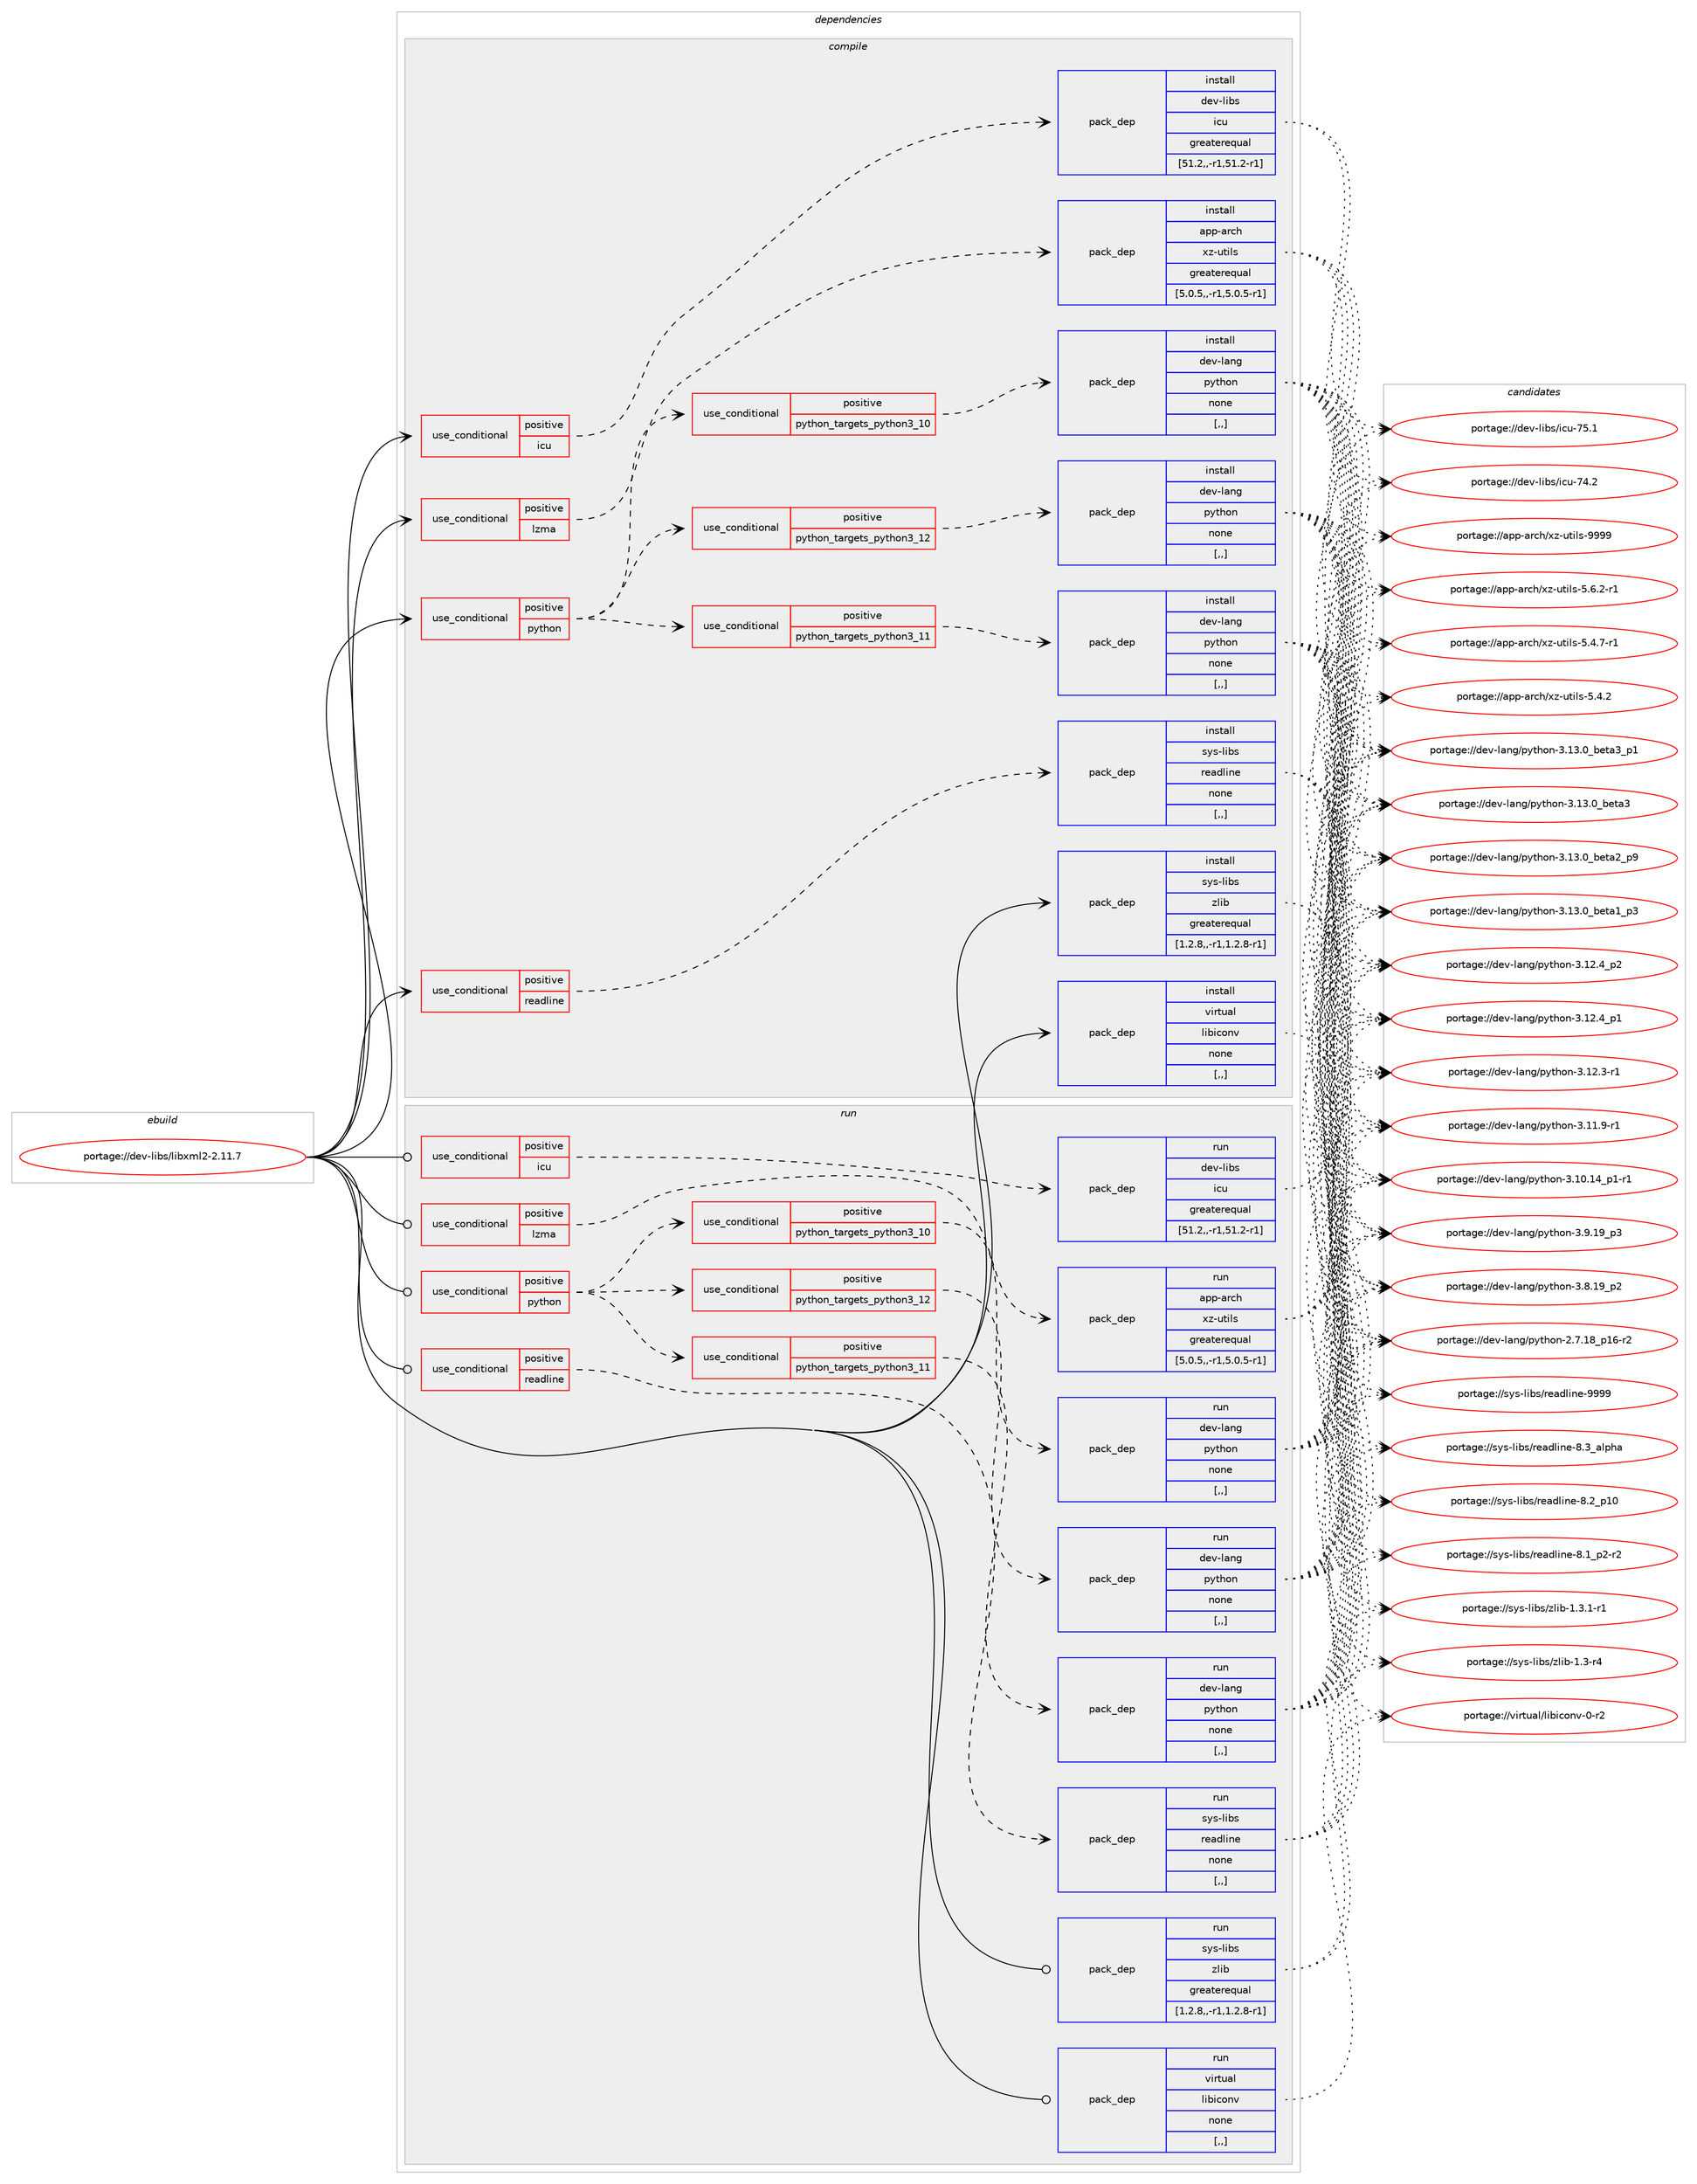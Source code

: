 digraph prolog {

# *************
# Graph options
# *************

newrank=true;
concentrate=true;
compound=true;
graph [rankdir=LR,fontname=Helvetica,fontsize=10,ranksep=1.5];#, ranksep=2.5, nodesep=0.2];
edge  [arrowhead=vee];
node  [fontname=Helvetica,fontsize=10];

# **********
# The ebuild
# **********

subgraph cluster_leftcol {
color=gray;
label=<<i>ebuild</i>>;
id [label="portage://dev-libs/libxml2-2.11.7", color=red, width=4, href="../dev-libs/libxml2-2.11.7.svg"];
}

# ****************
# The dependencies
# ****************

subgraph cluster_midcol {
color=gray;
label=<<i>dependencies</i>>;
subgraph cluster_compile {
fillcolor="#eeeeee";
style=filled;
label=<<i>compile</i>>;
subgraph cond27463 {
dependency111422 [label=<<TABLE BORDER="0" CELLBORDER="1" CELLSPACING="0" CELLPADDING="4"><TR><TD ROWSPAN="3" CELLPADDING="10">use_conditional</TD></TR><TR><TD>positive</TD></TR><TR><TD>icu</TD></TR></TABLE>>, shape=none, color=red];
subgraph pack82764 {
dependency111423 [label=<<TABLE BORDER="0" CELLBORDER="1" CELLSPACING="0" CELLPADDING="4" WIDTH="220"><TR><TD ROWSPAN="6" CELLPADDING="30">pack_dep</TD></TR><TR><TD WIDTH="110">install</TD></TR><TR><TD>dev-libs</TD></TR><TR><TD>icu</TD></TR><TR><TD>greaterequal</TD></TR><TR><TD>[51.2,,-r1,51.2-r1]</TD></TR></TABLE>>, shape=none, color=blue];
}
dependency111422:e -> dependency111423:w [weight=20,style="dashed",arrowhead="vee"];
}
id:e -> dependency111422:w [weight=20,style="solid",arrowhead="vee"];
subgraph cond27464 {
dependency111424 [label=<<TABLE BORDER="0" CELLBORDER="1" CELLSPACING="0" CELLPADDING="4"><TR><TD ROWSPAN="3" CELLPADDING="10">use_conditional</TD></TR><TR><TD>positive</TD></TR><TR><TD>lzma</TD></TR></TABLE>>, shape=none, color=red];
subgraph pack82765 {
dependency111425 [label=<<TABLE BORDER="0" CELLBORDER="1" CELLSPACING="0" CELLPADDING="4" WIDTH="220"><TR><TD ROWSPAN="6" CELLPADDING="30">pack_dep</TD></TR><TR><TD WIDTH="110">install</TD></TR><TR><TD>app-arch</TD></TR><TR><TD>xz-utils</TD></TR><TR><TD>greaterequal</TD></TR><TR><TD>[5.0.5,,-r1,5.0.5-r1]</TD></TR></TABLE>>, shape=none, color=blue];
}
dependency111424:e -> dependency111425:w [weight=20,style="dashed",arrowhead="vee"];
}
id:e -> dependency111424:w [weight=20,style="solid",arrowhead="vee"];
subgraph cond27465 {
dependency111426 [label=<<TABLE BORDER="0" CELLBORDER="1" CELLSPACING="0" CELLPADDING="4"><TR><TD ROWSPAN="3" CELLPADDING="10">use_conditional</TD></TR><TR><TD>positive</TD></TR><TR><TD>python</TD></TR></TABLE>>, shape=none, color=red];
subgraph cond27466 {
dependency111427 [label=<<TABLE BORDER="0" CELLBORDER="1" CELLSPACING="0" CELLPADDING="4"><TR><TD ROWSPAN="3" CELLPADDING="10">use_conditional</TD></TR><TR><TD>positive</TD></TR><TR><TD>python_targets_python3_10</TD></TR></TABLE>>, shape=none, color=red];
subgraph pack82766 {
dependency111428 [label=<<TABLE BORDER="0" CELLBORDER="1" CELLSPACING="0" CELLPADDING="4" WIDTH="220"><TR><TD ROWSPAN="6" CELLPADDING="30">pack_dep</TD></TR><TR><TD WIDTH="110">install</TD></TR><TR><TD>dev-lang</TD></TR><TR><TD>python</TD></TR><TR><TD>none</TD></TR><TR><TD>[,,]</TD></TR></TABLE>>, shape=none, color=blue];
}
dependency111427:e -> dependency111428:w [weight=20,style="dashed",arrowhead="vee"];
}
dependency111426:e -> dependency111427:w [weight=20,style="dashed",arrowhead="vee"];
subgraph cond27467 {
dependency111429 [label=<<TABLE BORDER="0" CELLBORDER="1" CELLSPACING="0" CELLPADDING="4"><TR><TD ROWSPAN="3" CELLPADDING="10">use_conditional</TD></TR><TR><TD>positive</TD></TR><TR><TD>python_targets_python3_11</TD></TR></TABLE>>, shape=none, color=red];
subgraph pack82767 {
dependency111430 [label=<<TABLE BORDER="0" CELLBORDER="1" CELLSPACING="0" CELLPADDING="4" WIDTH="220"><TR><TD ROWSPAN="6" CELLPADDING="30">pack_dep</TD></TR><TR><TD WIDTH="110">install</TD></TR><TR><TD>dev-lang</TD></TR><TR><TD>python</TD></TR><TR><TD>none</TD></TR><TR><TD>[,,]</TD></TR></TABLE>>, shape=none, color=blue];
}
dependency111429:e -> dependency111430:w [weight=20,style="dashed",arrowhead="vee"];
}
dependency111426:e -> dependency111429:w [weight=20,style="dashed",arrowhead="vee"];
subgraph cond27468 {
dependency111431 [label=<<TABLE BORDER="0" CELLBORDER="1" CELLSPACING="0" CELLPADDING="4"><TR><TD ROWSPAN="3" CELLPADDING="10">use_conditional</TD></TR><TR><TD>positive</TD></TR><TR><TD>python_targets_python3_12</TD></TR></TABLE>>, shape=none, color=red];
subgraph pack82768 {
dependency111432 [label=<<TABLE BORDER="0" CELLBORDER="1" CELLSPACING="0" CELLPADDING="4" WIDTH="220"><TR><TD ROWSPAN="6" CELLPADDING="30">pack_dep</TD></TR><TR><TD WIDTH="110">install</TD></TR><TR><TD>dev-lang</TD></TR><TR><TD>python</TD></TR><TR><TD>none</TD></TR><TR><TD>[,,]</TD></TR></TABLE>>, shape=none, color=blue];
}
dependency111431:e -> dependency111432:w [weight=20,style="dashed",arrowhead="vee"];
}
dependency111426:e -> dependency111431:w [weight=20,style="dashed",arrowhead="vee"];
}
id:e -> dependency111426:w [weight=20,style="solid",arrowhead="vee"];
subgraph cond27469 {
dependency111433 [label=<<TABLE BORDER="0" CELLBORDER="1" CELLSPACING="0" CELLPADDING="4"><TR><TD ROWSPAN="3" CELLPADDING="10">use_conditional</TD></TR><TR><TD>positive</TD></TR><TR><TD>readline</TD></TR></TABLE>>, shape=none, color=red];
subgraph pack82769 {
dependency111434 [label=<<TABLE BORDER="0" CELLBORDER="1" CELLSPACING="0" CELLPADDING="4" WIDTH="220"><TR><TD ROWSPAN="6" CELLPADDING="30">pack_dep</TD></TR><TR><TD WIDTH="110">install</TD></TR><TR><TD>sys-libs</TD></TR><TR><TD>readline</TD></TR><TR><TD>none</TD></TR><TR><TD>[,,]</TD></TR></TABLE>>, shape=none, color=blue];
}
dependency111433:e -> dependency111434:w [weight=20,style="dashed",arrowhead="vee"];
}
id:e -> dependency111433:w [weight=20,style="solid",arrowhead="vee"];
subgraph pack82770 {
dependency111435 [label=<<TABLE BORDER="0" CELLBORDER="1" CELLSPACING="0" CELLPADDING="4" WIDTH="220"><TR><TD ROWSPAN="6" CELLPADDING="30">pack_dep</TD></TR><TR><TD WIDTH="110">install</TD></TR><TR><TD>sys-libs</TD></TR><TR><TD>zlib</TD></TR><TR><TD>greaterequal</TD></TR><TR><TD>[1.2.8,,-r1,1.2.8-r1]</TD></TR></TABLE>>, shape=none, color=blue];
}
id:e -> dependency111435:w [weight=20,style="solid",arrowhead="vee"];
subgraph pack82771 {
dependency111436 [label=<<TABLE BORDER="0" CELLBORDER="1" CELLSPACING="0" CELLPADDING="4" WIDTH="220"><TR><TD ROWSPAN="6" CELLPADDING="30">pack_dep</TD></TR><TR><TD WIDTH="110">install</TD></TR><TR><TD>virtual</TD></TR><TR><TD>libiconv</TD></TR><TR><TD>none</TD></TR><TR><TD>[,,]</TD></TR></TABLE>>, shape=none, color=blue];
}
id:e -> dependency111436:w [weight=20,style="solid",arrowhead="vee"];
}
subgraph cluster_compileandrun {
fillcolor="#eeeeee";
style=filled;
label=<<i>compile and run</i>>;
}
subgraph cluster_run {
fillcolor="#eeeeee";
style=filled;
label=<<i>run</i>>;
subgraph cond27470 {
dependency111437 [label=<<TABLE BORDER="0" CELLBORDER="1" CELLSPACING="0" CELLPADDING="4"><TR><TD ROWSPAN="3" CELLPADDING="10">use_conditional</TD></TR><TR><TD>positive</TD></TR><TR><TD>icu</TD></TR></TABLE>>, shape=none, color=red];
subgraph pack82772 {
dependency111438 [label=<<TABLE BORDER="0" CELLBORDER="1" CELLSPACING="0" CELLPADDING="4" WIDTH="220"><TR><TD ROWSPAN="6" CELLPADDING="30">pack_dep</TD></TR><TR><TD WIDTH="110">run</TD></TR><TR><TD>dev-libs</TD></TR><TR><TD>icu</TD></TR><TR><TD>greaterequal</TD></TR><TR><TD>[51.2,,-r1,51.2-r1]</TD></TR></TABLE>>, shape=none, color=blue];
}
dependency111437:e -> dependency111438:w [weight=20,style="dashed",arrowhead="vee"];
}
id:e -> dependency111437:w [weight=20,style="solid",arrowhead="odot"];
subgraph cond27471 {
dependency111439 [label=<<TABLE BORDER="0" CELLBORDER="1" CELLSPACING="0" CELLPADDING="4"><TR><TD ROWSPAN="3" CELLPADDING="10">use_conditional</TD></TR><TR><TD>positive</TD></TR><TR><TD>lzma</TD></TR></TABLE>>, shape=none, color=red];
subgraph pack82773 {
dependency111440 [label=<<TABLE BORDER="0" CELLBORDER="1" CELLSPACING="0" CELLPADDING="4" WIDTH="220"><TR><TD ROWSPAN="6" CELLPADDING="30">pack_dep</TD></TR><TR><TD WIDTH="110">run</TD></TR><TR><TD>app-arch</TD></TR><TR><TD>xz-utils</TD></TR><TR><TD>greaterequal</TD></TR><TR><TD>[5.0.5,,-r1,5.0.5-r1]</TD></TR></TABLE>>, shape=none, color=blue];
}
dependency111439:e -> dependency111440:w [weight=20,style="dashed",arrowhead="vee"];
}
id:e -> dependency111439:w [weight=20,style="solid",arrowhead="odot"];
subgraph cond27472 {
dependency111441 [label=<<TABLE BORDER="0" CELLBORDER="1" CELLSPACING="0" CELLPADDING="4"><TR><TD ROWSPAN="3" CELLPADDING="10">use_conditional</TD></TR><TR><TD>positive</TD></TR><TR><TD>python</TD></TR></TABLE>>, shape=none, color=red];
subgraph cond27473 {
dependency111442 [label=<<TABLE BORDER="0" CELLBORDER="1" CELLSPACING="0" CELLPADDING="4"><TR><TD ROWSPAN="3" CELLPADDING="10">use_conditional</TD></TR><TR><TD>positive</TD></TR><TR><TD>python_targets_python3_10</TD></TR></TABLE>>, shape=none, color=red];
subgraph pack82774 {
dependency111443 [label=<<TABLE BORDER="0" CELLBORDER="1" CELLSPACING="0" CELLPADDING="4" WIDTH="220"><TR><TD ROWSPAN="6" CELLPADDING="30">pack_dep</TD></TR><TR><TD WIDTH="110">run</TD></TR><TR><TD>dev-lang</TD></TR><TR><TD>python</TD></TR><TR><TD>none</TD></TR><TR><TD>[,,]</TD></TR></TABLE>>, shape=none, color=blue];
}
dependency111442:e -> dependency111443:w [weight=20,style="dashed",arrowhead="vee"];
}
dependency111441:e -> dependency111442:w [weight=20,style="dashed",arrowhead="vee"];
subgraph cond27474 {
dependency111444 [label=<<TABLE BORDER="0" CELLBORDER="1" CELLSPACING="0" CELLPADDING="4"><TR><TD ROWSPAN="3" CELLPADDING="10">use_conditional</TD></TR><TR><TD>positive</TD></TR><TR><TD>python_targets_python3_11</TD></TR></TABLE>>, shape=none, color=red];
subgraph pack82775 {
dependency111445 [label=<<TABLE BORDER="0" CELLBORDER="1" CELLSPACING="0" CELLPADDING="4" WIDTH="220"><TR><TD ROWSPAN="6" CELLPADDING="30">pack_dep</TD></TR><TR><TD WIDTH="110">run</TD></TR><TR><TD>dev-lang</TD></TR><TR><TD>python</TD></TR><TR><TD>none</TD></TR><TR><TD>[,,]</TD></TR></TABLE>>, shape=none, color=blue];
}
dependency111444:e -> dependency111445:w [weight=20,style="dashed",arrowhead="vee"];
}
dependency111441:e -> dependency111444:w [weight=20,style="dashed",arrowhead="vee"];
subgraph cond27475 {
dependency111446 [label=<<TABLE BORDER="0" CELLBORDER="1" CELLSPACING="0" CELLPADDING="4"><TR><TD ROWSPAN="3" CELLPADDING="10">use_conditional</TD></TR><TR><TD>positive</TD></TR><TR><TD>python_targets_python3_12</TD></TR></TABLE>>, shape=none, color=red];
subgraph pack82776 {
dependency111447 [label=<<TABLE BORDER="0" CELLBORDER="1" CELLSPACING="0" CELLPADDING="4" WIDTH="220"><TR><TD ROWSPAN="6" CELLPADDING="30">pack_dep</TD></TR><TR><TD WIDTH="110">run</TD></TR><TR><TD>dev-lang</TD></TR><TR><TD>python</TD></TR><TR><TD>none</TD></TR><TR><TD>[,,]</TD></TR></TABLE>>, shape=none, color=blue];
}
dependency111446:e -> dependency111447:w [weight=20,style="dashed",arrowhead="vee"];
}
dependency111441:e -> dependency111446:w [weight=20,style="dashed",arrowhead="vee"];
}
id:e -> dependency111441:w [weight=20,style="solid",arrowhead="odot"];
subgraph cond27476 {
dependency111448 [label=<<TABLE BORDER="0" CELLBORDER="1" CELLSPACING="0" CELLPADDING="4"><TR><TD ROWSPAN="3" CELLPADDING="10">use_conditional</TD></TR><TR><TD>positive</TD></TR><TR><TD>readline</TD></TR></TABLE>>, shape=none, color=red];
subgraph pack82777 {
dependency111449 [label=<<TABLE BORDER="0" CELLBORDER="1" CELLSPACING="0" CELLPADDING="4" WIDTH="220"><TR><TD ROWSPAN="6" CELLPADDING="30">pack_dep</TD></TR><TR><TD WIDTH="110">run</TD></TR><TR><TD>sys-libs</TD></TR><TR><TD>readline</TD></TR><TR><TD>none</TD></TR><TR><TD>[,,]</TD></TR></TABLE>>, shape=none, color=blue];
}
dependency111448:e -> dependency111449:w [weight=20,style="dashed",arrowhead="vee"];
}
id:e -> dependency111448:w [weight=20,style="solid",arrowhead="odot"];
subgraph pack82778 {
dependency111450 [label=<<TABLE BORDER="0" CELLBORDER="1" CELLSPACING="0" CELLPADDING="4" WIDTH="220"><TR><TD ROWSPAN="6" CELLPADDING="30">pack_dep</TD></TR><TR><TD WIDTH="110">run</TD></TR><TR><TD>sys-libs</TD></TR><TR><TD>zlib</TD></TR><TR><TD>greaterequal</TD></TR><TR><TD>[1.2.8,,-r1,1.2.8-r1]</TD></TR></TABLE>>, shape=none, color=blue];
}
id:e -> dependency111450:w [weight=20,style="solid",arrowhead="odot"];
subgraph pack82779 {
dependency111451 [label=<<TABLE BORDER="0" CELLBORDER="1" CELLSPACING="0" CELLPADDING="4" WIDTH="220"><TR><TD ROWSPAN="6" CELLPADDING="30">pack_dep</TD></TR><TR><TD WIDTH="110">run</TD></TR><TR><TD>virtual</TD></TR><TR><TD>libiconv</TD></TR><TR><TD>none</TD></TR><TR><TD>[,,]</TD></TR></TABLE>>, shape=none, color=blue];
}
id:e -> dependency111451:w [weight=20,style="solid",arrowhead="odot"];
}
}

# **************
# The candidates
# **************

subgraph cluster_choices {
rank=same;
color=gray;
label=<<i>candidates</i>>;

subgraph choice82764 {
color=black;
nodesep=1;
choice100101118451081059811547105991174555534649 [label="portage://dev-libs/icu-75.1", color=red, width=4,href="../dev-libs/icu-75.1.svg"];
choice100101118451081059811547105991174555524650 [label="portage://dev-libs/icu-74.2", color=red, width=4,href="../dev-libs/icu-74.2.svg"];
dependency111423:e -> choice100101118451081059811547105991174555534649:w [style=dotted,weight="100"];
dependency111423:e -> choice100101118451081059811547105991174555524650:w [style=dotted,weight="100"];
}
subgraph choice82765 {
color=black;
nodesep=1;
choice9711211245971149910447120122451171161051081154557575757 [label="portage://app-arch/xz-utils-9999", color=red, width=4,href="../app-arch/xz-utils-9999.svg"];
choice9711211245971149910447120122451171161051081154553465446504511449 [label="portage://app-arch/xz-utils-5.6.2-r1", color=red, width=4,href="../app-arch/xz-utils-5.6.2-r1.svg"];
choice9711211245971149910447120122451171161051081154553465246554511449 [label="portage://app-arch/xz-utils-5.4.7-r1", color=red, width=4,href="../app-arch/xz-utils-5.4.7-r1.svg"];
choice971121124597114991044712012245117116105108115455346524650 [label="portage://app-arch/xz-utils-5.4.2", color=red, width=4,href="../app-arch/xz-utils-5.4.2.svg"];
dependency111425:e -> choice9711211245971149910447120122451171161051081154557575757:w [style=dotted,weight="100"];
dependency111425:e -> choice9711211245971149910447120122451171161051081154553465446504511449:w [style=dotted,weight="100"];
dependency111425:e -> choice9711211245971149910447120122451171161051081154553465246554511449:w [style=dotted,weight="100"];
dependency111425:e -> choice971121124597114991044712012245117116105108115455346524650:w [style=dotted,weight="100"];
}
subgraph choice82766 {
color=black;
nodesep=1;
choice10010111845108971101034711212111610411111045514649514648959810111697519511249 [label="portage://dev-lang/python-3.13.0_beta3_p1", color=red, width=4,href="../dev-lang/python-3.13.0_beta3_p1.svg"];
choice1001011184510897110103471121211161041111104551464951464895981011169751 [label="portage://dev-lang/python-3.13.0_beta3", color=red, width=4,href="../dev-lang/python-3.13.0_beta3.svg"];
choice10010111845108971101034711212111610411111045514649514648959810111697509511257 [label="portage://dev-lang/python-3.13.0_beta2_p9", color=red, width=4,href="../dev-lang/python-3.13.0_beta2_p9.svg"];
choice10010111845108971101034711212111610411111045514649514648959810111697499511251 [label="portage://dev-lang/python-3.13.0_beta1_p3", color=red, width=4,href="../dev-lang/python-3.13.0_beta1_p3.svg"];
choice100101118451089711010347112121116104111110455146495046529511250 [label="portage://dev-lang/python-3.12.4_p2", color=red, width=4,href="../dev-lang/python-3.12.4_p2.svg"];
choice100101118451089711010347112121116104111110455146495046529511249 [label="portage://dev-lang/python-3.12.4_p1", color=red, width=4,href="../dev-lang/python-3.12.4_p1.svg"];
choice100101118451089711010347112121116104111110455146495046514511449 [label="portage://dev-lang/python-3.12.3-r1", color=red, width=4,href="../dev-lang/python-3.12.3-r1.svg"];
choice100101118451089711010347112121116104111110455146494946574511449 [label="portage://dev-lang/python-3.11.9-r1", color=red, width=4,href="../dev-lang/python-3.11.9-r1.svg"];
choice100101118451089711010347112121116104111110455146494846495295112494511449 [label="portage://dev-lang/python-3.10.14_p1-r1", color=red, width=4,href="../dev-lang/python-3.10.14_p1-r1.svg"];
choice100101118451089711010347112121116104111110455146574649579511251 [label="portage://dev-lang/python-3.9.19_p3", color=red, width=4,href="../dev-lang/python-3.9.19_p3.svg"];
choice100101118451089711010347112121116104111110455146564649579511250 [label="portage://dev-lang/python-3.8.19_p2", color=red, width=4,href="../dev-lang/python-3.8.19_p2.svg"];
choice100101118451089711010347112121116104111110455046554649569511249544511450 [label="portage://dev-lang/python-2.7.18_p16-r2", color=red, width=4,href="../dev-lang/python-2.7.18_p16-r2.svg"];
dependency111428:e -> choice10010111845108971101034711212111610411111045514649514648959810111697519511249:w [style=dotted,weight="100"];
dependency111428:e -> choice1001011184510897110103471121211161041111104551464951464895981011169751:w [style=dotted,weight="100"];
dependency111428:e -> choice10010111845108971101034711212111610411111045514649514648959810111697509511257:w [style=dotted,weight="100"];
dependency111428:e -> choice10010111845108971101034711212111610411111045514649514648959810111697499511251:w [style=dotted,weight="100"];
dependency111428:e -> choice100101118451089711010347112121116104111110455146495046529511250:w [style=dotted,weight="100"];
dependency111428:e -> choice100101118451089711010347112121116104111110455146495046529511249:w [style=dotted,weight="100"];
dependency111428:e -> choice100101118451089711010347112121116104111110455146495046514511449:w [style=dotted,weight="100"];
dependency111428:e -> choice100101118451089711010347112121116104111110455146494946574511449:w [style=dotted,weight="100"];
dependency111428:e -> choice100101118451089711010347112121116104111110455146494846495295112494511449:w [style=dotted,weight="100"];
dependency111428:e -> choice100101118451089711010347112121116104111110455146574649579511251:w [style=dotted,weight="100"];
dependency111428:e -> choice100101118451089711010347112121116104111110455146564649579511250:w [style=dotted,weight="100"];
dependency111428:e -> choice100101118451089711010347112121116104111110455046554649569511249544511450:w [style=dotted,weight="100"];
}
subgraph choice82767 {
color=black;
nodesep=1;
choice10010111845108971101034711212111610411111045514649514648959810111697519511249 [label="portage://dev-lang/python-3.13.0_beta3_p1", color=red, width=4,href="../dev-lang/python-3.13.0_beta3_p1.svg"];
choice1001011184510897110103471121211161041111104551464951464895981011169751 [label="portage://dev-lang/python-3.13.0_beta3", color=red, width=4,href="../dev-lang/python-3.13.0_beta3.svg"];
choice10010111845108971101034711212111610411111045514649514648959810111697509511257 [label="portage://dev-lang/python-3.13.0_beta2_p9", color=red, width=4,href="../dev-lang/python-3.13.0_beta2_p9.svg"];
choice10010111845108971101034711212111610411111045514649514648959810111697499511251 [label="portage://dev-lang/python-3.13.0_beta1_p3", color=red, width=4,href="../dev-lang/python-3.13.0_beta1_p3.svg"];
choice100101118451089711010347112121116104111110455146495046529511250 [label="portage://dev-lang/python-3.12.4_p2", color=red, width=4,href="../dev-lang/python-3.12.4_p2.svg"];
choice100101118451089711010347112121116104111110455146495046529511249 [label="portage://dev-lang/python-3.12.4_p1", color=red, width=4,href="../dev-lang/python-3.12.4_p1.svg"];
choice100101118451089711010347112121116104111110455146495046514511449 [label="portage://dev-lang/python-3.12.3-r1", color=red, width=4,href="../dev-lang/python-3.12.3-r1.svg"];
choice100101118451089711010347112121116104111110455146494946574511449 [label="portage://dev-lang/python-3.11.9-r1", color=red, width=4,href="../dev-lang/python-3.11.9-r1.svg"];
choice100101118451089711010347112121116104111110455146494846495295112494511449 [label="portage://dev-lang/python-3.10.14_p1-r1", color=red, width=4,href="../dev-lang/python-3.10.14_p1-r1.svg"];
choice100101118451089711010347112121116104111110455146574649579511251 [label="portage://dev-lang/python-3.9.19_p3", color=red, width=4,href="../dev-lang/python-3.9.19_p3.svg"];
choice100101118451089711010347112121116104111110455146564649579511250 [label="portage://dev-lang/python-3.8.19_p2", color=red, width=4,href="../dev-lang/python-3.8.19_p2.svg"];
choice100101118451089711010347112121116104111110455046554649569511249544511450 [label="portage://dev-lang/python-2.7.18_p16-r2", color=red, width=4,href="../dev-lang/python-2.7.18_p16-r2.svg"];
dependency111430:e -> choice10010111845108971101034711212111610411111045514649514648959810111697519511249:w [style=dotted,weight="100"];
dependency111430:e -> choice1001011184510897110103471121211161041111104551464951464895981011169751:w [style=dotted,weight="100"];
dependency111430:e -> choice10010111845108971101034711212111610411111045514649514648959810111697509511257:w [style=dotted,weight="100"];
dependency111430:e -> choice10010111845108971101034711212111610411111045514649514648959810111697499511251:w [style=dotted,weight="100"];
dependency111430:e -> choice100101118451089711010347112121116104111110455146495046529511250:w [style=dotted,weight="100"];
dependency111430:e -> choice100101118451089711010347112121116104111110455146495046529511249:w [style=dotted,weight="100"];
dependency111430:e -> choice100101118451089711010347112121116104111110455146495046514511449:w [style=dotted,weight="100"];
dependency111430:e -> choice100101118451089711010347112121116104111110455146494946574511449:w [style=dotted,weight="100"];
dependency111430:e -> choice100101118451089711010347112121116104111110455146494846495295112494511449:w [style=dotted,weight="100"];
dependency111430:e -> choice100101118451089711010347112121116104111110455146574649579511251:w [style=dotted,weight="100"];
dependency111430:e -> choice100101118451089711010347112121116104111110455146564649579511250:w [style=dotted,weight="100"];
dependency111430:e -> choice100101118451089711010347112121116104111110455046554649569511249544511450:w [style=dotted,weight="100"];
}
subgraph choice82768 {
color=black;
nodesep=1;
choice10010111845108971101034711212111610411111045514649514648959810111697519511249 [label="portage://dev-lang/python-3.13.0_beta3_p1", color=red, width=4,href="../dev-lang/python-3.13.0_beta3_p1.svg"];
choice1001011184510897110103471121211161041111104551464951464895981011169751 [label="portage://dev-lang/python-3.13.0_beta3", color=red, width=4,href="../dev-lang/python-3.13.0_beta3.svg"];
choice10010111845108971101034711212111610411111045514649514648959810111697509511257 [label="portage://dev-lang/python-3.13.0_beta2_p9", color=red, width=4,href="../dev-lang/python-3.13.0_beta2_p9.svg"];
choice10010111845108971101034711212111610411111045514649514648959810111697499511251 [label="portage://dev-lang/python-3.13.0_beta1_p3", color=red, width=4,href="../dev-lang/python-3.13.0_beta1_p3.svg"];
choice100101118451089711010347112121116104111110455146495046529511250 [label="portage://dev-lang/python-3.12.4_p2", color=red, width=4,href="../dev-lang/python-3.12.4_p2.svg"];
choice100101118451089711010347112121116104111110455146495046529511249 [label="portage://dev-lang/python-3.12.4_p1", color=red, width=4,href="../dev-lang/python-3.12.4_p1.svg"];
choice100101118451089711010347112121116104111110455146495046514511449 [label="portage://dev-lang/python-3.12.3-r1", color=red, width=4,href="../dev-lang/python-3.12.3-r1.svg"];
choice100101118451089711010347112121116104111110455146494946574511449 [label="portage://dev-lang/python-3.11.9-r1", color=red, width=4,href="../dev-lang/python-3.11.9-r1.svg"];
choice100101118451089711010347112121116104111110455146494846495295112494511449 [label="portage://dev-lang/python-3.10.14_p1-r1", color=red, width=4,href="../dev-lang/python-3.10.14_p1-r1.svg"];
choice100101118451089711010347112121116104111110455146574649579511251 [label="portage://dev-lang/python-3.9.19_p3", color=red, width=4,href="../dev-lang/python-3.9.19_p3.svg"];
choice100101118451089711010347112121116104111110455146564649579511250 [label="portage://dev-lang/python-3.8.19_p2", color=red, width=4,href="../dev-lang/python-3.8.19_p2.svg"];
choice100101118451089711010347112121116104111110455046554649569511249544511450 [label="portage://dev-lang/python-2.7.18_p16-r2", color=red, width=4,href="../dev-lang/python-2.7.18_p16-r2.svg"];
dependency111432:e -> choice10010111845108971101034711212111610411111045514649514648959810111697519511249:w [style=dotted,weight="100"];
dependency111432:e -> choice1001011184510897110103471121211161041111104551464951464895981011169751:w [style=dotted,weight="100"];
dependency111432:e -> choice10010111845108971101034711212111610411111045514649514648959810111697509511257:w [style=dotted,weight="100"];
dependency111432:e -> choice10010111845108971101034711212111610411111045514649514648959810111697499511251:w [style=dotted,weight="100"];
dependency111432:e -> choice100101118451089711010347112121116104111110455146495046529511250:w [style=dotted,weight="100"];
dependency111432:e -> choice100101118451089711010347112121116104111110455146495046529511249:w [style=dotted,weight="100"];
dependency111432:e -> choice100101118451089711010347112121116104111110455146495046514511449:w [style=dotted,weight="100"];
dependency111432:e -> choice100101118451089711010347112121116104111110455146494946574511449:w [style=dotted,weight="100"];
dependency111432:e -> choice100101118451089711010347112121116104111110455146494846495295112494511449:w [style=dotted,weight="100"];
dependency111432:e -> choice100101118451089711010347112121116104111110455146574649579511251:w [style=dotted,weight="100"];
dependency111432:e -> choice100101118451089711010347112121116104111110455146564649579511250:w [style=dotted,weight="100"];
dependency111432:e -> choice100101118451089711010347112121116104111110455046554649569511249544511450:w [style=dotted,weight="100"];
}
subgraph choice82769 {
color=black;
nodesep=1;
choice115121115451081059811547114101971001081051101014557575757 [label="portage://sys-libs/readline-9999", color=red, width=4,href="../sys-libs/readline-9999.svg"];
choice1151211154510810598115471141019710010810511010145564651959710811210497 [label="portage://sys-libs/readline-8.3_alpha", color=red, width=4,href="../sys-libs/readline-8.3_alpha.svg"];
choice1151211154510810598115471141019710010810511010145564650951124948 [label="portage://sys-libs/readline-8.2_p10", color=red, width=4,href="../sys-libs/readline-8.2_p10.svg"];
choice115121115451081059811547114101971001081051101014556464995112504511450 [label="portage://sys-libs/readline-8.1_p2-r2", color=red, width=4,href="../sys-libs/readline-8.1_p2-r2.svg"];
dependency111434:e -> choice115121115451081059811547114101971001081051101014557575757:w [style=dotted,weight="100"];
dependency111434:e -> choice1151211154510810598115471141019710010810511010145564651959710811210497:w [style=dotted,weight="100"];
dependency111434:e -> choice1151211154510810598115471141019710010810511010145564650951124948:w [style=dotted,weight="100"];
dependency111434:e -> choice115121115451081059811547114101971001081051101014556464995112504511450:w [style=dotted,weight="100"];
}
subgraph choice82770 {
color=black;
nodesep=1;
choice115121115451081059811547122108105984549465146494511449 [label="portage://sys-libs/zlib-1.3.1-r1", color=red, width=4,href="../sys-libs/zlib-1.3.1-r1.svg"];
choice11512111545108105981154712210810598454946514511452 [label="portage://sys-libs/zlib-1.3-r4", color=red, width=4,href="../sys-libs/zlib-1.3-r4.svg"];
dependency111435:e -> choice115121115451081059811547122108105984549465146494511449:w [style=dotted,weight="100"];
dependency111435:e -> choice11512111545108105981154712210810598454946514511452:w [style=dotted,weight="100"];
}
subgraph choice82771 {
color=black;
nodesep=1;
choice1181051141161179710847108105981059911111011845484511450 [label="portage://virtual/libiconv-0-r2", color=red, width=4,href="../virtual/libiconv-0-r2.svg"];
dependency111436:e -> choice1181051141161179710847108105981059911111011845484511450:w [style=dotted,weight="100"];
}
subgraph choice82772 {
color=black;
nodesep=1;
choice100101118451081059811547105991174555534649 [label="portage://dev-libs/icu-75.1", color=red, width=4,href="../dev-libs/icu-75.1.svg"];
choice100101118451081059811547105991174555524650 [label="portage://dev-libs/icu-74.2", color=red, width=4,href="../dev-libs/icu-74.2.svg"];
dependency111438:e -> choice100101118451081059811547105991174555534649:w [style=dotted,weight="100"];
dependency111438:e -> choice100101118451081059811547105991174555524650:w [style=dotted,weight="100"];
}
subgraph choice82773 {
color=black;
nodesep=1;
choice9711211245971149910447120122451171161051081154557575757 [label="portage://app-arch/xz-utils-9999", color=red, width=4,href="../app-arch/xz-utils-9999.svg"];
choice9711211245971149910447120122451171161051081154553465446504511449 [label="portage://app-arch/xz-utils-5.6.2-r1", color=red, width=4,href="../app-arch/xz-utils-5.6.2-r1.svg"];
choice9711211245971149910447120122451171161051081154553465246554511449 [label="portage://app-arch/xz-utils-5.4.7-r1", color=red, width=4,href="../app-arch/xz-utils-5.4.7-r1.svg"];
choice971121124597114991044712012245117116105108115455346524650 [label="portage://app-arch/xz-utils-5.4.2", color=red, width=4,href="../app-arch/xz-utils-5.4.2.svg"];
dependency111440:e -> choice9711211245971149910447120122451171161051081154557575757:w [style=dotted,weight="100"];
dependency111440:e -> choice9711211245971149910447120122451171161051081154553465446504511449:w [style=dotted,weight="100"];
dependency111440:e -> choice9711211245971149910447120122451171161051081154553465246554511449:w [style=dotted,weight="100"];
dependency111440:e -> choice971121124597114991044712012245117116105108115455346524650:w [style=dotted,weight="100"];
}
subgraph choice82774 {
color=black;
nodesep=1;
choice10010111845108971101034711212111610411111045514649514648959810111697519511249 [label="portage://dev-lang/python-3.13.0_beta3_p1", color=red, width=4,href="../dev-lang/python-3.13.0_beta3_p1.svg"];
choice1001011184510897110103471121211161041111104551464951464895981011169751 [label="portage://dev-lang/python-3.13.0_beta3", color=red, width=4,href="../dev-lang/python-3.13.0_beta3.svg"];
choice10010111845108971101034711212111610411111045514649514648959810111697509511257 [label="portage://dev-lang/python-3.13.0_beta2_p9", color=red, width=4,href="../dev-lang/python-3.13.0_beta2_p9.svg"];
choice10010111845108971101034711212111610411111045514649514648959810111697499511251 [label="portage://dev-lang/python-3.13.0_beta1_p3", color=red, width=4,href="../dev-lang/python-3.13.0_beta1_p3.svg"];
choice100101118451089711010347112121116104111110455146495046529511250 [label="portage://dev-lang/python-3.12.4_p2", color=red, width=4,href="../dev-lang/python-3.12.4_p2.svg"];
choice100101118451089711010347112121116104111110455146495046529511249 [label="portage://dev-lang/python-3.12.4_p1", color=red, width=4,href="../dev-lang/python-3.12.4_p1.svg"];
choice100101118451089711010347112121116104111110455146495046514511449 [label="portage://dev-lang/python-3.12.3-r1", color=red, width=4,href="../dev-lang/python-3.12.3-r1.svg"];
choice100101118451089711010347112121116104111110455146494946574511449 [label="portage://dev-lang/python-3.11.9-r1", color=red, width=4,href="../dev-lang/python-3.11.9-r1.svg"];
choice100101118451089711010347112121116104111110455146494846495295112494511449 [label="portage://dev-lang/python-3.10.14_p1-r1", color=red, width=4,href="../dev-lang/python-3.10.14_p1-r1.svg"];
choice100101118451089711010347112121116104111110455146574649579511251 [label="portage://dev-lang/python-3.9.19_p3", color=red, width=4,href="../dev-lang/python-3.9.19_p3.svg"];
choice100101118451089711010347112121116104111110455146564649579511250 [label="portage://dev-lang/python-3.8.19_p2", color=red, width=4,href="../dev-lang/python-3.8.19_p2.svg"];
choice100101118451089711010347112121116104111110455046554649569511249544511450 [label="portage://dev-lang/python-2.7.18_p16-r2", color=red, width=4,href="../dev-lang/python-2.7.18_p16-r2.svg"];
dependency111443:e -> choice10010111845108971101034711212111610411111045514649514648959810111697519511249:w [style=dotted,weight="100"];
dependency111443:e -> choice1001011184510897110103471121211161041111104551464951464895981011169751:w [style=dotted,weight="100"];
dependency111443:e -> choice10010111845108971101034711212111610411111045514649514648959810111697509511257:w [style=dotted,weight="100"];
dependency111443:e -> choice10010111845108971101034711212111610411111045514649514648959810111697499511251:w [style=dotted,weight="100"];
dependency111443:e -> choice100101118451089711010347112121116104111110455146495046529511250:w [style=dotted,weight="100"];
dependency111443:e -> choice100101118451089711010347112121116104111110455146495046529511249:w [style=dotted,weight="100"];
dependency111443:e -> choice100101118451089711010347112121116104111110455146495046514511449:w [style=dotted,weight="100"];
dependency111443:e -> choice100101118451089711010347112121116104111110455146494946574511449:w [style=dotted,weight="100"];
dependency111443:e -> choice100101118451089711010347112121116104111110455146494846495295112494511449:w [style=dotted,weight="100"];
dependency111443:e -> choice100101118451089711010347112121116104111110455146574649579511251:w [style=dotted,weight="100"];
dependency111443:e -> choice100101118451089711010347112121116104111110455146564649579511250:w [style=dotted,weight="100"];
dependency111443:e -> choice100101118451089711010347112121116104111110455046554649569511249544511450:w [style=dotted,weight="100"];
}
subgraph choice82775 {
color=black;
nodesep=1;
choice10010111845108971101034711212111610411111045514649514648959810111697519511249 [label="portage://dev-lang/python-3.13.0_beta3_p1", color=red, width=4,href="../dev-lang/python-3.13.0_beta3_p1.svg"];
choice1001011184510897110103471121211161041111104551464951464895981011169751 [label="portage://dev-lang/python-3.13.0_beta3", color=red, width=4,href="../dev-lang/python-3.13.0_beta3.svg"];
choice10010111845108971101034711212111610411111045514649514648959810111697509511257 [label="portage://dev-lang/python-3.13.0_beta2_p9", color=red, width=4,href="../dev-lang/python-3.13.0_beta2_p9.svg"];
choice10010111845108971101034711212111610411111045514649514648959810111697499511251 [label="portage://dev-lang/python-3.13.0_beta1_p3", color=red, width=4,href="../dev-lang/python-3.13.0_beta1_p3.svg"];
choice100101118451089711010347112121116104111110455146495046529511250 [label="portage://dev-lang/python-3.12.4_p2", color=red, width=4,href="../dev-lang/python-3.12.4_p2.svg"];
choice100101118451089711010347112121116104111110455146495046529511249 [label="portage://dev-lang/python-3.12.4_p1", color=red, width=4,href="../dev-lang/python-3.12.4_p1.svg"];
choice100101118451089711010347112121116104111110455146495046514511449 [label="portage://dev-lang/python-3.12.3-r1", color=red, width=4,href="../dev-lang/python-3.12.3-r1.svg"];
choice100101118451089711010347112121116104111110455146494946574511449 [label="portage://dev-lang/python-3.11.9-r1", color=red, width=4,href="../dev-lang/python-3.11.9-r1.svg"];
choice100101118451089711010347112121116104111110455146494846495295112494511449 [label="portage://dev-lang/python-3.10.14_p1-r1", color=red, width=4,href="../dev-lang/python-3.10.14_p1-r1.svg"];
choice100101118451089711010347112121116104111110455146574649579511251 [label="portage://dev-lang/python-3.9.19_p3", color=red, width=4,href="../dev-lang/python-3.9.19_p3.svg"];
choice100101118451089711010347112121116104111110455146564649579511250 [label="portage://dev-lang/python-3.8.19_p2", color=red, width=4,href="../dev-lang/python-3.8.19_p2.svg"];
choice100101118451089711010347112121116104111110455046554649569511249544511450 [label="portage://dev-lang/python-2.7.18_p16-r2", color=red, width=4,href="../dev-lang/python-2.7.18_p16-r2.svg"];
dependency111445:e -> choice10010111845108971101034711212111610411111045514649514648959810111697519511249:w [style=dotted,weight="100"];
dependency111445:e -> choice1001011184510897110103471121211161041111104551464951464895981011169751:w [style=dotted,weight="100"];
dependency111445:e -> choice10010111845108971101034711212111610411111045514649514648959810111697509511257:w [style=dotted,weight="100"];
dependency111445:e -> choice10010111845108971101034711212111610411111045514649514648959810111697499511251:w [style=dotted,weight="100"];
dependency111445:e -> choice100101118451089711010347112121116104111110455146495046529511250:w [style=dotted,weight="100"];
dependency111445:e -> choice100101118451089711010347112121116104111110455146495046529511249:w [style=dotted,weight="100"];
dependency111445:e -> choice100101118451089711010347112121116104111110455146495046514511449:w [style=dotted,weight="100"];
dependency111445:e -> choice100101118451089711010347112121116104111110455146494946574511449:w [style=dotted,weight="100"];
dependency111445:e -> choice100101118451089711010347112121116104111110455146494846495295112494511449:w [style=dotted,weight="100"];
dependency111445:e -> choice100101118451089711010347112121116104111110455146574649579511251:w [style=dotted,weight="100"];
dependency111445:e -> choice100101118451089711010347112121116104111110455146564649579511250:w [style=dotted,weight="100"];
dependency111445:e -> choice100101118451089711010347112121116104111110455046554649569511249544511450:w [style=dotted,weight="100"];
}
subgraph choice82776 {
color=black;
nodesep=1;
choice10010111845108971101034711212111610411111045514649514648959810111697519511249 [label="portage://dev-lang/python-3.13.0_beta3_p1", color=red, width=4,href="../dev-lang/python-3.13.0_beta3_p1.svg"];
choice1001011184510897110103471121211161041111104551464951464895981011169751 [label="portage://dev-lang/python-3.13.0_beta3", color=red, width=4,href="../dev-lang/python-3.13.0_beta3.svg"];
choice10010111845108971101034711212111610411111045514649514648959810111697509511257 [label="portage://dev-lang/python-3.13.0_beta2_p9", color=red, width=4,href="../dev-lang/python-3.13.0_beta2_p9.svg"];
choice10010111845108971101034711212111610411111045514649514648959810111697499511251 [label="portage://dev-lang/python-3.13.0_beta1_p3", color=red, width=4,href="../dev-lang/python-3.13.0_beta1_p3.svg"];
choice100101118451089711010347112121116104111110455146495046529511250 [label="portage://dev-lang/python-3.12.4_p2", color=red, width=4,href="../dev-lang/python-3.12.4_p2.svg"];
choice100101118451089711010347112121116104111110455146495046529511249 [label="portage://dev-lang/python-3.12.4_p1", color=red, width=4,href="../dev-lang/python-3.12.4_p1.svg"];
choice100101118451089711010347112121116104111110455146495046514511449 [label="portage://dev-lang/python-3.12.3-r1", color=red, width=4,href="../dev-lang/python-3.12.3-r1.svg"];
choice100101118451089711010347112121116104111110455146494946574511449 [label="portage://dev-lang/python-3.11.9-r1", color=red, width=4,href="../dev-lang/python-3.11.9-r1.svg"];
choice100101118451089711010347112121116104111110455146494846495295112494511449 [label="portage://dev-lang/python-3.10.14_p1-r1", color=red, width=4,href="../dev-lang/python-3.10.14_p1-r1.svg"];
choice100101118451089711010347112121116104111110455146574649579511251 [label="portage://dev-lang/python-3.9.19_p3", color=red, width=4,href="../dev-lang/python-3.9.19_p3.svg"];
choice100101118451089711010347112121116104111110455146564649579511250 [label="portage://dev-lang/python-3.8.19_p2", color=red, width=4,href="../dev-lang/python-3.8.19_p2.svg"];
choice100101118451089711010347112121116104111110455046554649569511249544511450 [label="portage://dev-lang/python-2.7.18_p16-r2", color=red, width=4,href="../dev-lang/python-2.7.18_p16-r2.svg"];
dependency111447:e -> choice10010111845108971101034711212111610411111045514649514648959810111697519511249:w [style=dotted,weight="100"];
dependency111447:e -> choice1001011184510897110103471121211161041111104551464951464895981011169751:w [style=dotted,weight="100"];
dependency111447:e -> choice10010111845108971101034711212111610411111045514649514648959810111697509511257:w [style=dotted,weight="100"];
dependency111447:e -> choice10010111845108971101034711212111610411111045514649514648959810111697499511251:w [style=dotted,weight="100"];
dependency111447:e -> choice100101118451089711010347112121116104111110455146495046529511250:w [style=dotted,weight="100"];
dependency111447:e -> choice100101118451089711010347112121116104111110455146495046529511249:w [style=dotted,weight="100"];
dependency111447:e -> choice100101118451089711010347112121116104111110455146495046514511449:w [style=dotted,weight="100"];
dependency111447:e -> choice100101118451089711010347112121116104111110455146494946574511449:w [style=dotted,weight="100"];
dependency111447:e -> choice100101118451089711010347112121116104111110455146494846495295112494511449:w [style=dotted,weight="100"];
dependency111447:e -> choice100101118451089711010347112121116104111110455146574649579511251:w [style=dotted,weight="100"];
dependency111447:e -> choice100101118451089711010347112121116104111110455146564649579511250:w [style=dotted,weight="100"];
dependency111447:e -> choice100101118451089711010347112121116104111110455046554649569511249544511450:w [style=dotted,weight="100"];
}
subgraph choice82777 {
color=black;
nodesep=1;
choice115121115451081059811547114101971001081051101014557575757 [label="portage://sys-libs/readline-9999", color=red, width=4,href="../sys-libs/readline-9999.svg"];
choice1151211154510810598115471141019710010810511010145564651959710811210497 [label="portage://sys-libs/readline-8.3_alpha", color=red, width=4,href="../sys-libs/readline-8.3_alpha.svg"];
choice1151211154510810598115471141019710010810511010145564650951124948 [label="portage://sys-libs/readline-8.2_p10", color=red, width=4,href="../sys-libs/readline-8.2_p10.svg"];
choice115121115451081059811547114101971001081051101014556464995112504511450 [label="portage://sys-libs/readline-8.1_p2-r2", color=red, width=4,href="../sys-libs/readline-8.1_p2-r2.svg"];
dependency111449:e -> choice115121115451081059811547114101971001081051101014557575757:w [style=dotted,weight="100"];
dependency111449:e -> choice1151211154510810598115471141019710010810511010145564651959710811210497:w [style=dotted,weight="100"];
dependency111449:e -> choice1151211154510810598115471141019710010810511010145564650951124948:w [style=dotted,weight="100"];
dependency111449:e -> choice115121115451081059811547114101971001081051101014556464995112504511450:w [style=dotted,weight="100"];
}
subgraph choice82778 {
color=black;
nodesep=1;
choice115121115451081059811547122108105984549465146494511449 [label="portage://sys-libs/zlib-1.3.1-r1", color=red, width=4,href="../sys-libs/zlib-1.3.1-r1.svg"];
choice11512111545108105981154712210810598454946514511452 [label="portage://sys-libs/zlib-1.3-r4", color=red, width=4,href="../sys-libs/zlib-1.3-r4.svg"];
dependency111450:e -> choice115121115451081059811547122108105984549465146494511449:w [style=dotted,weight="100"];
dependency111450:e -> choice11512111545108105981154712210810598454946514511452:w [style=dotted,weight="100"];
}
subgraph choice82779 {
color=black;
nodesep=1;
choice1181051141161179710847108105981059911111011845484511450 [label="portage://virtual/libiconv-0-r2", color=red, width=4,href="../virtual/libiconv-0-r2.svg"];
dependency111451:e -> choice1181051141161179710847108105981059911111011845484511450:w [style=dotted,weight="100"];
}
}

}
